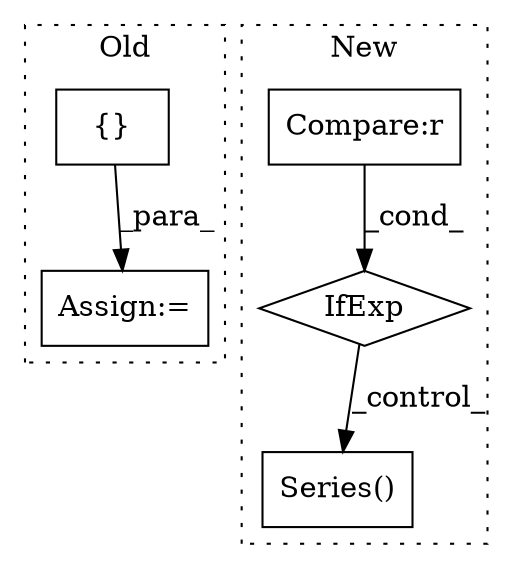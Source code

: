 digraph G {
subgraph cluster0 {
1 [label="{}" a="95" s="3323,3324" l="2,1" shape="box"];
3 [label="Assign:=" a="68" s="3320" l="3" shape="box"];
label = "Old";
style="dotted";
}
subgraph cluster1 {
2 [label="Series()" a="75" s="3769" l="47" shape="box"];
4 [label="Compare:r" a="40" s="3711" l="38" shape="box"];
5 [label="IfExp" a="51" s="3707,3749" l="4,20" shape="diamond"];
label = "New";
style="dotted";
}
1 -> 3 [label="_para_"];
4 -> 5 [label="_cond_"];
5 -> 2 [label="_control_"];
}